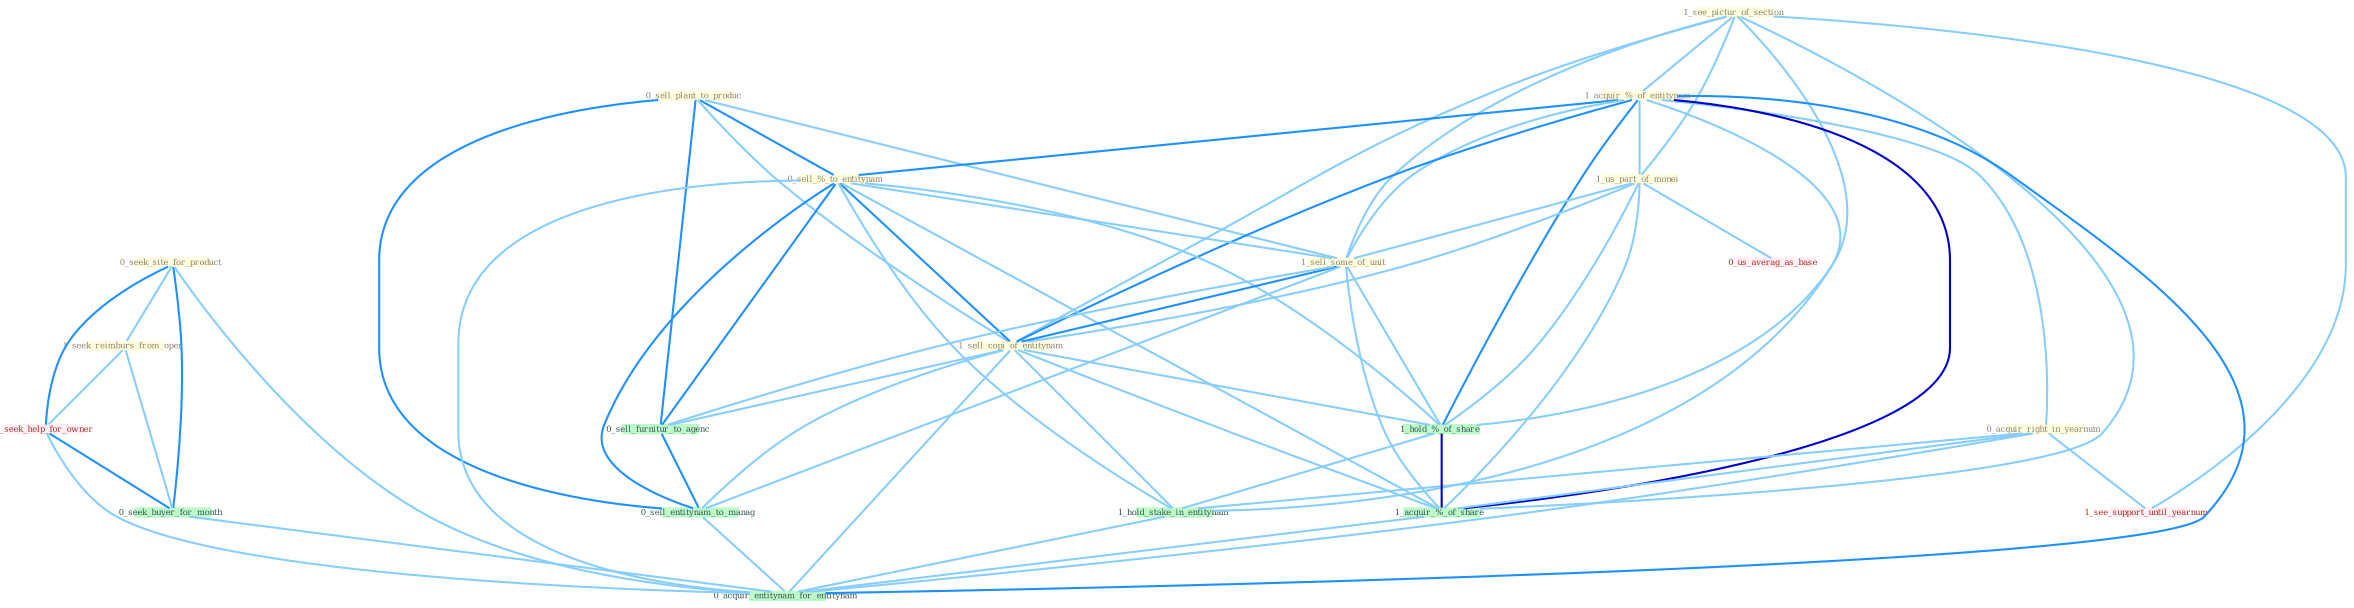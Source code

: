 Graph G{ 
    node
    [shape=polygon,style=filled,width=.5,height=.06,color="#BDFCC9",fixedsize=true,fontsize=4,
    fontcolor="#2f4f4f"];
    {node
    [color="#ffffe0", fontcolor="#8b7d6b"] "0_seek_site_for_product " "0_sell_plant_to_produc " "1_seek_reimburs_from_oper " "1_see_pictur_of_section " "1_acquir_%_of_entitynam " "1_us_part_of_monei " "0_acquir_right_in_yearnum " "0_sell_%_to_entitynam " "1_sell_some_of_unit " "1_sell_copi_of_entitynam "}
{node [color="#fff0f5", fontcolor="#b22222"] "1_seek_help_for_owner " "1_see_support_until_yearnum " "0_us_averag_as_base "}
edge [color="#B0E2FF"];

	"0_seek_site_for_product " -- "1_seek_reimburs_from_oper " [w="1", color="#87cefa" ];
	"0_seek_site_for_product " -- "1_seek_help_for_owner " [w="2", color="#1e90ff" , len=0.8];
	"0_seek_site_for_product " -- "0_seek_buyer_for_month " [w="2", color="#1e90ff" , len=0.8];
	"0_seek_site_for_product " -- "0_acquir_entitynam_for_entitynam " [w="1", color="#87cefa" ];
	"0_sell_plant_to_produc " -- "0_sell_%_to_entitynam " [w="2", color="#1e90ff" , len=0.8];
	"0_sell_plant_to_produc " -- "1_sell_some_of_unit " [w="1", color="#87cefa" ];
	"0_sell_plant_to_produc " -- "1_sell_copi_of_entitynam " [w="1", color="#87cefa" ];
	"0_sell_plant_to_produc " -- "0_sell_furnitur_to_agenc " [w="2", color="#1e90ff" , len=0.8];
	"0_sell_plant_to_produc " -- "0_sell_entitynam_to_manag " [w="2", color="#1e90ff" , len=0.8];
	"1_seek_reimburs_from_oper " -- "1_seek_help_for_owner " [w="1", color="#87cefa" ];
	"1_seek_reimburs_from_oper " -- "0_seek_buyer_for_month " [w="1", color="#87cefa" ];
	"1_see_pictur_of_section " -- "1_acquir_%_of_entitynam " [w="1", color="#87cefa" ];
	"1_see_pictur_of_section " -- "1_us_part_of_monei " [w="1", color="#87cefa" ];
	"1_see_pictur_of_section " -- "1_sell_some_of_unit " [w="1", color="#87cefa" ];
	"1_see_pictur_of_section " -- "1_sell_copi_of_entitynam " [w="1", color="#87cefa" ];
	"1_see_pictur_of_section " -- "1_hold_%_of_share " [w="1", color="#87cefa" ];
	"1_see_pictur_of_section " -- "1_acquir_%_of_share " [w="1", color="#87cefa" ];
	"1_see_pictur_of_section " -- "1_see_support_until_yearnum " [w="1", color="#87cefa" ];
	"1_acquir_%_of_entitynam " -- "1_us_part_of_monei " [w="1", color="#87cefa" ];
	"1_acquir_%_of_entitynam " -- "0_acquir_right_in_yearnum " [w="1", color="#87cefa" ];
	"1_acquir_%_of_entitynam " -- "0_sell_%_to_entitynam " [w="2", color="#1e90ff" , len=0.8];
	"1_acquir_%_of_entitynam " -- "1_sell_some_of_unit " [w="1", color="#87cefa" ];
	"1_acquir_%_of_entitynam " -- "1_sell_copi_of_entitynam " [w="2", color="#1e90ff" , len=0.8];
	"1_acquir_%_of_entitynam " -- "1_hold_%_of_share " [w="2", color="#1e90ff" , len=0.8];
	"1_acquir_%_of_entitynam " -- "1_hold_stake_in_entitynam " [w="1", color="#87cefa" ];
	"1_acquir_%_of_entitynam " -- "1_acquir_%_of_share " [w="3", color="#0000cd" , len=0.6];
	"1_acquir_%_of_entitynam " -- "0_acquir_entitynam_for_entitynam " [w="2", color="#1e90ff" , len=0.8];
	"1_us_part_of_monei " -- "1_sell_some_of_unit " [w="1", color="#87cefa" ];
	"1_us_part_of_monei " -- "1_sell_copi_of_entitynam " [w="1", color="#87cefa" ];
	"1_us_part_of_monei " -- "1_hold_%_of_share " [w="1", color="#87cefa" ];
	"1_us_part_of_monei " -- "1_acquir_%_of_share " [w="1", color="#87cefa" ];
	"1_us_part_of_monei " -- "0_us_averag_as_base " [w="1", color="#87cefa" ];
	"0_acquir_right_in_yearnum " -- "1_hold_stake_in_entitynam " [w="1", color="#87cefa" ];
	"0_acquir_right_in_yearnum " -- "1_acquir_%_of_share " [w="1", color="#87cefa" ];
	"0_acquir_right_in_yearnum " -- "1_see_support_until_yearnum " [w="1", color="#87cefa" ];
	"0_acquir_right_in_yearnum " -- "0_acquir_entitynam_for_entitynam " [w="1", color="#87cefa" ];
	"0_sell_%_to_entitynam " -- "1_sell_some_of_unit " [w="1", color="#87cefa" ];
	"0_sell_%_to_entitynam " -- "1_sell_copi_of_entitynam " [w="2", color="#1e90ff" , len=0.8];
	"0_sell_%_to_entitynam " -- "1_hold_%_of_share " [w="1", color="#87cefa" ];
	"0_sell_%_to_entitynam " -- "1_hold_stake_in_entitynam " [w="1", color="#87cefa" ];
	"0_sell_%_to_entitynam " -- "1_acquir_%_of_share " [w="1", color="#87cefa" ];
	"0_sell_%_to_entitynam " -- "0_sell_furnitur_to_agenc " [w="2", color="#1e90ff" , len=0.8];
	"0_sell_%_to_entitynam " -- "0_sell_entitynam_to_manag " [w="2", color="#1e90ff" , len=0.8];
	"0_sell_%_to_entitynam " -- "0_acquir_entitynam_for_entitynam " [w="1", color="#87cefa" ];
	"1_sell_some_of_unit " -- "1_sell_copi_of_entitynam " [w="2", color="#1e90ff" , len=0.8];
	"1_sell_some_of_unit " -- "1_hold_%_of_share " [w="1", color="#87cefa" ];
	"1_sell_some_of_unit " -- "1_acquir_%_of_share " [w="1", color="#87cefa" ];
	"1_sell_some_of_unit " -- "0_sell_furnitur_to_agenc " [w="1", color="#87cefa" ];
	"1_sell_some_of_unit " -- "0_sell_entitynam_to_manag " [w="1", color="#87cefa" ];
	"1_sell_copi_of_entitynam " -- "1_hold_%_of_share " [w="1", color="#87cefa" ];
	"1_sell_copi_of_entitynam " -- "1_hold_stake_in_entitynam " [w="1", color="#87cefa" ];
	"1_sell_copi_of_entitynam " -- "1_acquir_%_of_share " [w="1", color="#87cefa" ];
	"1_sell_copi_of_entitynam " -- "0_sell_furnitur_to_agenc " [w="1", color="#87cefa" ];
	"1_sell_copi_of_entitynam " -- "0_sell_entitynam_to_manag " [w="1", color="#87cefa" ];
	"1_sell_copi_of_entitynam " -- "0_acquir_entitynam_for_entitynam " [w="1", color="#87cefa" ];
	"1_hold_%_of_share " -- "1_hold_stake_in_entitynam " [w="1", color="#87cefa" ];
	"1_hold_%_of_share " -- "1_acquir_%_of_share " [w="3", color="#0000cd" , len=0.6];
	"1_hold_stake_in_entitynam " -- "0_acquir_entitynam_for_entitynam " [w="1", color="#87cefa" ];
	"1_seek_help_for_owner " -- "0_seek_buyer_for_month " [w="2", color="#1e90ff" , len=0.8];
	"1_seek_help_for_owner " -- "0_acquir_entitynam_for_entitynam " [w="1", color="#87cefa" ];
	"0_seek_buyer_for_month " -- "0_acquir_entitynam_for_entitynam " [w="1", color="#87cefa" ];
	"1_acquir_%_of_share " -- "0_acquir_entitynam_for_entitynam " [w="1", color="#87cefa" ];
	"0_sell_furnitur_to_agenc " -- "0_sell_entitynam_to_manag " [w="2", color="#1e90ff" , len=0.8];
	"0_sell_entitynam_to_manag " -- "0_acquir_entitynam_for_entitynam " [w="1", color="#87cefa" ];
}